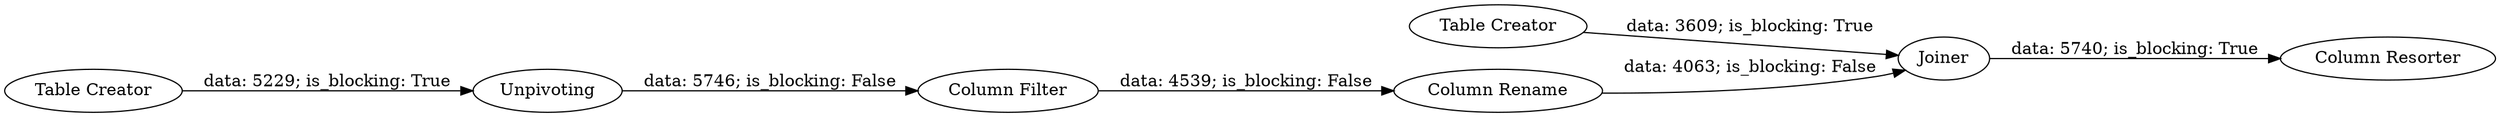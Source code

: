 digraph {
	"-3334509622565635817_1" [label="Table Creator"]
	"-3334509622565635817_2" [label="Table Creator"]
	"-3334509622565635817_4" [label="Column Filter"]
	"-3334509622565635817_7" [label="Column Resorter"]
	"-3334509622565635817_3" [label=Unpivoting]
	"-3334509622565635817_5" [label="Column Rename"]
	"-3334509622565635817_6" [label=Joiner]
	"-3334509622565635817_1" -> "-3334509622565635817_6" [label="data: 3609; is_blocking: True"]
	"-3334509622565635817_4" -> "-3334509622565635817_5" [label="data: 4539; is_blocking: False"]
	"-3334509622565635817_3" -> "-3334509622565635817_4" [label="data: 5746; is_blocking: False"]
	"-3334509622565635817_6" -> "-3334509622565635817_7" [label="data: 5740; is_blocking: True"]
	"-3334509622565635817_2" -> "-3334509622565635817_3" [label="data: 5229; is_blocking: True"]
	"-3334509622565635817_5" -> "-3334509622565635817_6" [label="data: 4063; is_blocking: False"]
	rankdir=LR
}
